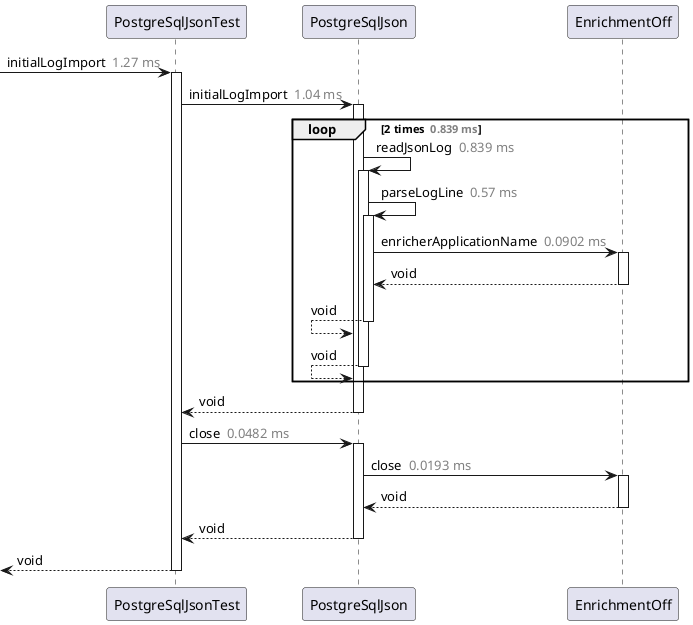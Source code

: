 @startuml

participant PostgreSqlJsonTest as "PostgreSqlJsonTest"
participant PostgreSqlJson as "PostgreSqlJson"
participant EnrichmentOff as "EnrichmentOff"
  [->PostgreSqlJsonTest: initialLogImport <color:gray> 1.27 ms</color>
  activate PostgreSqlJsonTest
    PostgreSqlJsonTest->PostgreSqlJson: initialLogImport <color:gray> 1.04 ms</color>
    activate PostgreSqlJson
      Loop 2 times <color:gray> 0.839 ms</color>
        PostgreSqlJson->PostgreSqlJson: readJsonLog <color:gray> 0.839 ms</color>
        activate PostgreSqlJson
          PostgreSqlJson->PostgreSqlJson: parseLogLine <color:gray> 0.57 ms</color>
          activate PostgreSqlJson
            PostgreSqlJson->EnrichmentOff: enricherApplicationName <color:gray> 0.0902 ms</color>
            activate EnrichmentOff
            PostgreSqlJson<--EnrichmentOff: void
            deactivate EnrichmentOff
          PostgreSqlJson<--PostgreSqlJson: void
          deactivate PostgreSqlJson
        PostgreSqlJson<--PostgreSqlJson: void
        deactivate PostgreSqlJson
      End
    PostgreSqlJsonTest<--PostgreSqlJson: void
    deactivate PostgreSqlJson
    PostgreSqlJsonTest->PostgreSqlJson: close <color:gray> 0.0482 ms</color>
    activate PostgreSqlJson
      PostgreSqlJson->EnrichmentOff: close <color:gray> 0.0193 ms</color>
      activate EnrichmentOff
      PostgreSqlJson<--EnrichmentOff: void
      deactivate EnrichmentOff
    PostgreSqlJsonTest<--PostgreSqlJson: void
    deactivate PostgreSqlJson
  [<--PostgreSqlJsonTest: void
  deactivate PostgreSqlJsonTest
@enduml